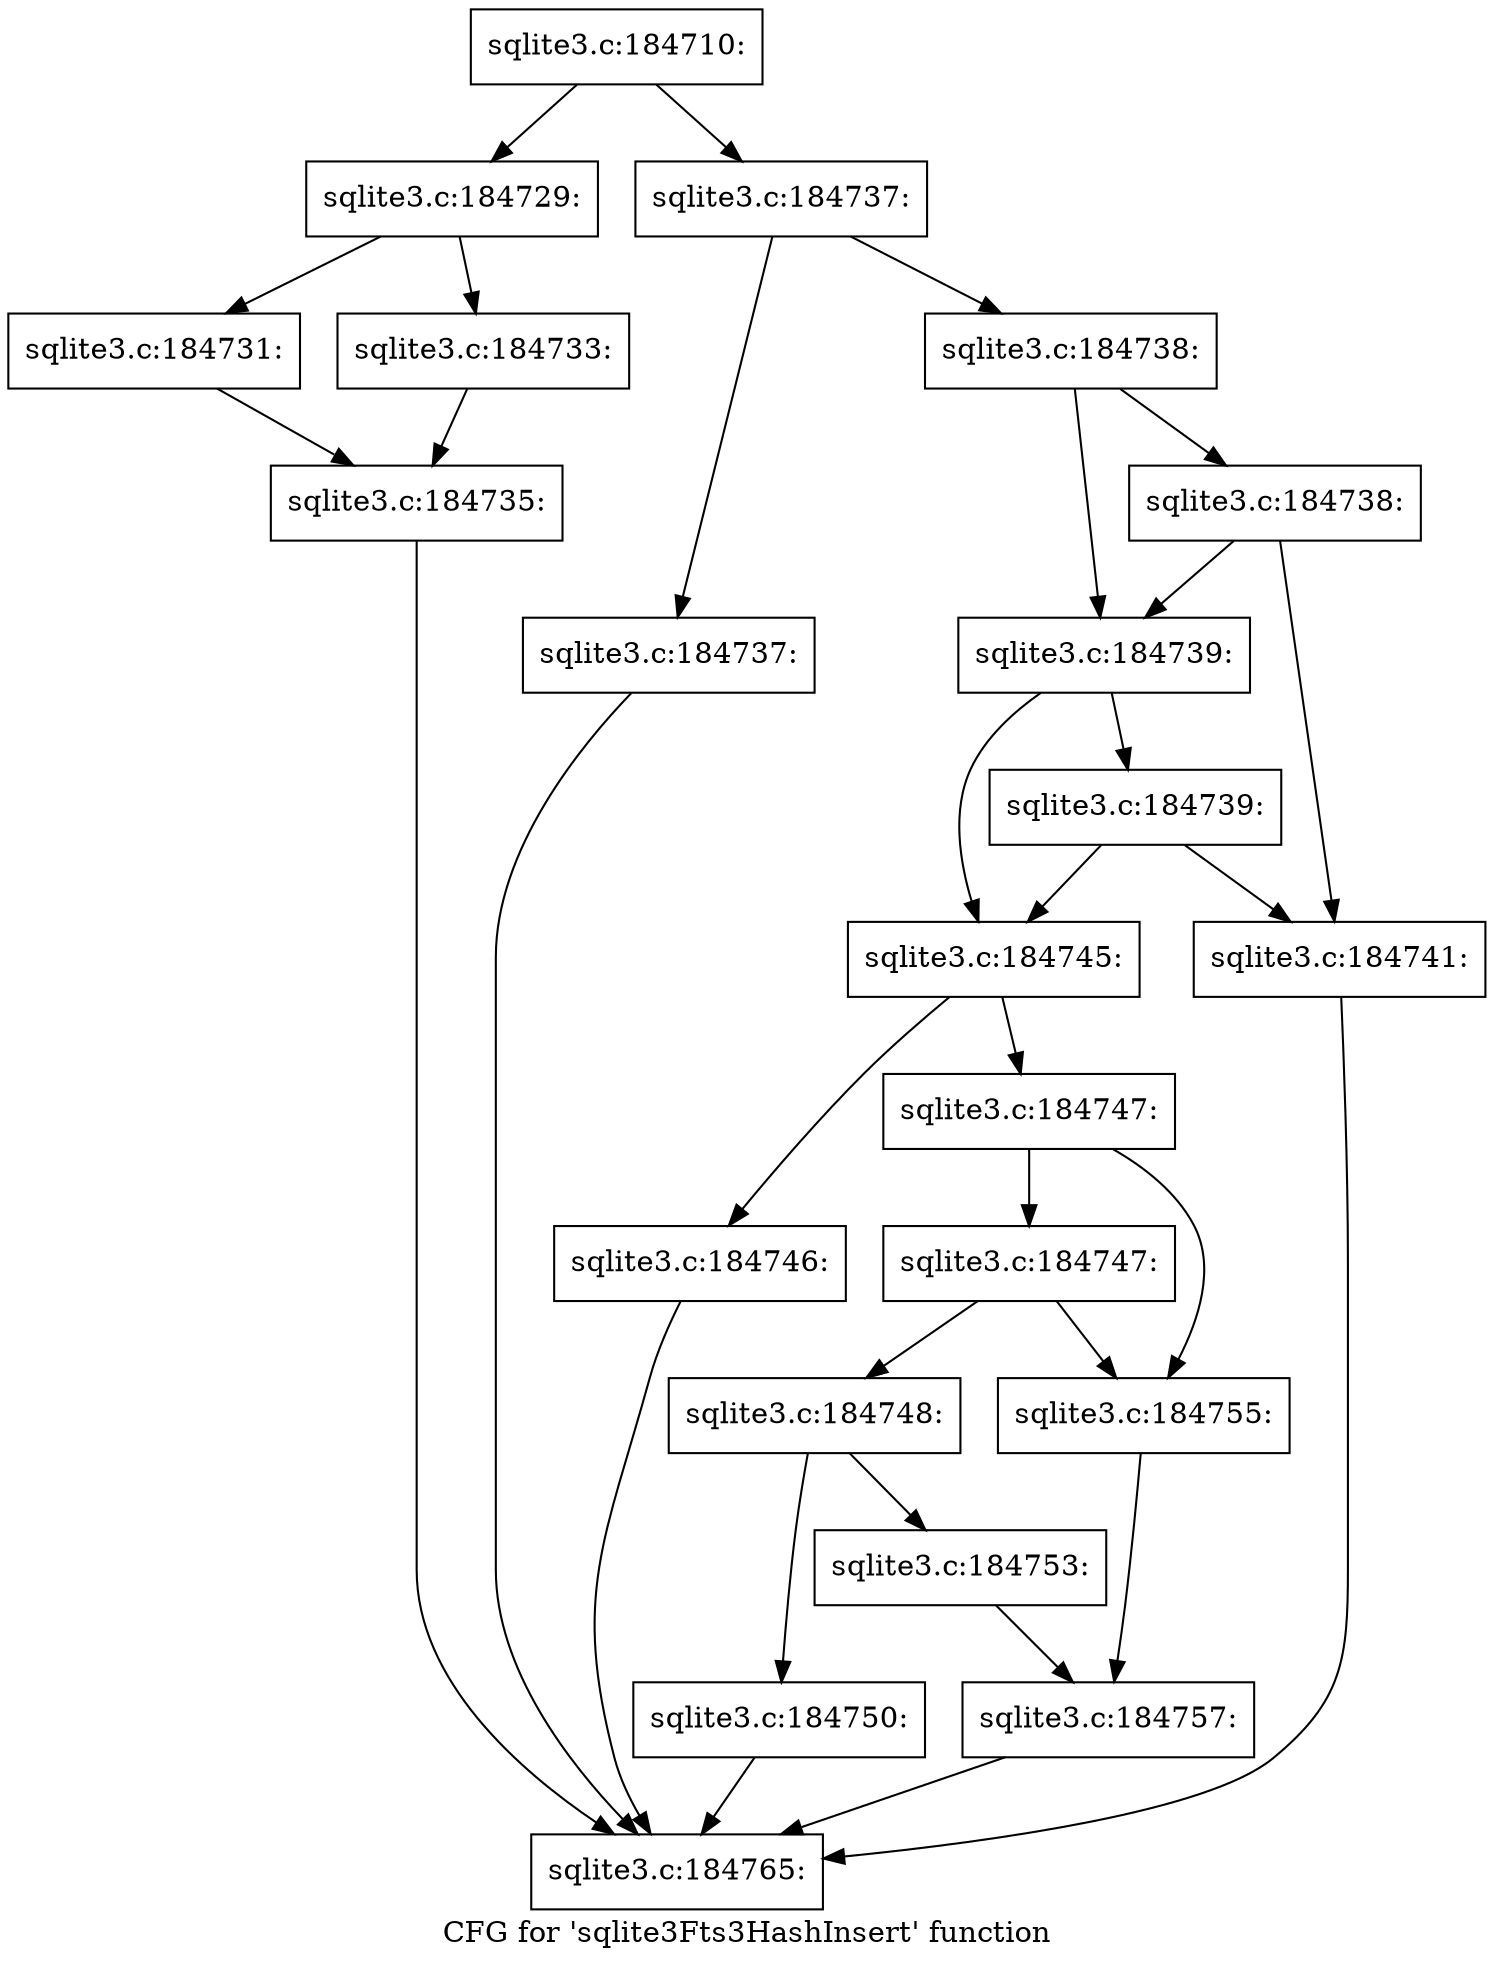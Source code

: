 digraph "CFG for 'sqlite3Fts3HashInsert' function" {
	label="CFG for 'sqlite3Fts3HashInsert' function";

	Node0x55c0facc8320 [shape=record,label="{sqlite3.c:184710:}"];
	Node0x55c0facc8320 -> Node0x55c0faccb5e0;
	Node0x55c0facc8320 -> Node0x55c0faccb630;
	Node0x55c0faccb5e0 [shape=record,label="{sqlite3.c:184729:}"];
	Node0x55c0faccb5e0 -> Node0x55c0faccbef0;
	Node0x55c0faccb5e0 -> Node0x55c0faccbf90;
	Node0x55c0faccbef0 [shape=record,label="{sqlite3.c:184731:}"];
	Node0x55c0faccbef0 -> Node0x55c0faccbf40;
	Node0x55c0faccbf90 [shape=record,label="{sqlite3.c:184733:}"];
	Node0x55c0faccbf90 -> Node0x55c0faccbf40;
	Node0x55c0faccbf40 [shape=record,label="{sqlite3.c:184735:}"];
	Node0x55c0faccbf40 -> Node0x55c0facc7100;
	Node0x55c0faccb630 [shape=record,label="{sqlite3.c:184737:}"];
	Node0x55c0faccb630 -> Node0x55c0f6b6af80;
	Node0x55c0faccb630 -> Node0x55c0faccca00;
	Node0x55c0f6b6af80 [shape=record,label="{sqlite3.c:184737:}"];
	Node0x55c0f6b6af80 -> Node0x55c0facc7100;
	Node0x55c0faccca00 [shape=record,label="{sqlite3.c:184738:}"];
	Node0x55c0faccca00 -> Node0x55c0faccd5b0;
	Node0x55c0faccca00 -> Node0x55c0faccd530;
	Node0x55c0faccd5b0 [shape=record,label="{sqlite3.c:184738:}"];
	Node0x55c0faccd5b0 -> Node0x55c0faccd490;
	Node0x55c0faccd5b0 -> Node0x55c0faccd530;
	Node0x55c0faccd530 [shape=record,label="{sqlite3.c:184739:}"];
	Node0x55c0faccd530 -> Node0x55c0f6b6aee0;
	Node0x55c0faccd530 -> Node0x55c0faccd4e0;
	Node0x55c0f6b6aee0 [shape=record,label="{sqlite3.c:184739:}"];
	Node0x55c0f6b6aee0 -> Node0x55c0faccd490;
	Node0x55c0f6b6aee0 -> Node0x55c0faccd4e0;
	Node0x55c0faccd490 [shape=record,label="{sqlite3.c:184741:}"];
	Node0x55c0faccd490 -> Node0x55c0facc7100;
	Node0x55c0faccd4e0 [shape=record,label="{sqlite3.c:184745:}"];
	Node0x55c0faccd4e0 -> Node0x55c0f6b66df0;
	Node0x55c0faccd4e0 -> Node0x55c0faccf870;
	Node0x55c0f6b66df0 [shape=record,label="{sqlite3.c:184746:}"];
	Node0x55c0f6b66df0 -> Node0x55c0facc7100;
	Node0x55c0faccf870 [shape=record,label="{sqlite3.c:184747:}"];
	Node0x55c0faccf870 -> Node0x55c0faccfd10;
	Node0x55c0faccf870 -> Node0x55c0faccfcc0;
	Node0x55c0faccfd10 [shape=record,label="{sqlite3.c:184747:}"];
	Node0x55c0faccfd10 -> Node0x55c0faccfc20;
	Node0x55c0faccfd10 -> Node0x55c0faccfcc0;
	Node0x55c0faccfc20 [shape=record,label="{sqlite3.c:184748:}"];
	Node0x55c0faccfc20 -> Node0x55c0facd05b0;
	Node0x55c0faccfc20 -> Node0x55c0facd0600;
	Node0x55c0facd05b0 [shape=record,label="{sqlite3.c:184750:}"];
	Node0x55c0facd05b0 -> Node0x55c0facc7100;
	Node0x55c0facd0600 [shape=record,label="{sqlite3.c:184753:}"];
	Node0x55c0facd0600 -> Node0x55c0faccfc70;
	Node0x55c0faccfcc0 [shape=record,label="{sqlite3.c:184755:}"];
	Node0x55c0faccfcc0 -> Node0x55c0faccfc70;
	Node0x55c0faccfc70 [shape=record,label="{sqlite3.c:184757:}"];
	Node0x55c0faccfc70 -> Node0x55c0facc7100;
	Node0x55c0facc7100 [shape=record,label="{sqlite3.c:184765:}"];
}
